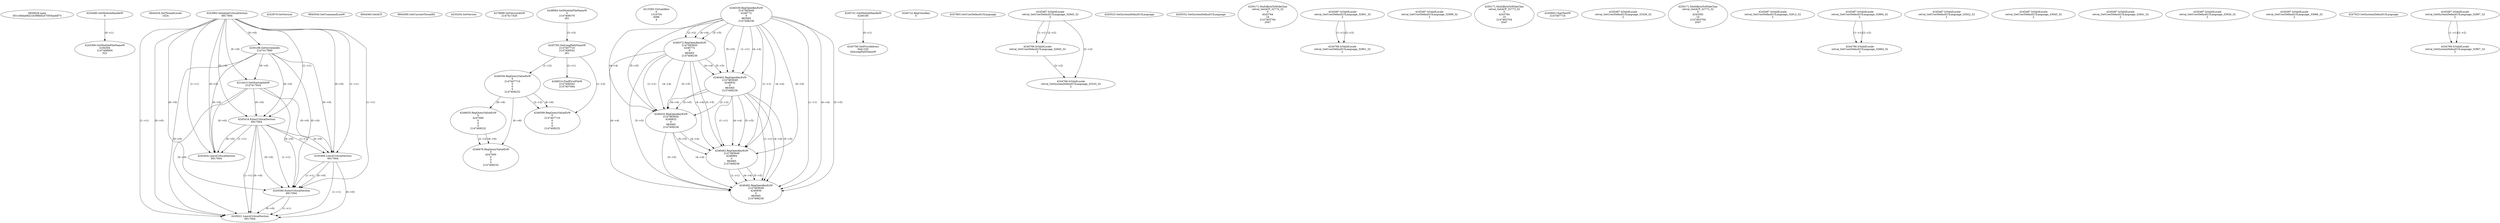 // Global SCDG with merge call
digraph {
	0 [label="6850628.main
001c49dae8d21b398b9247593baddf73"]
	1 [label="4254480.GetModuleHandleW
0"]
	2 [label="6844434.SetThreadLocale
1024"]
	3 [label="4243965.InitializeCriticalSection
6917004"]
	4 [label="4243979.GetVersion
"]
	5 [label="4250188.GetSystemInfo
2147417660"]
	3 -> 5 [label="(0-->0)"]
	6 [label="6844540.GetCommandLineW
"]
	7 [label="4214413.GetStartupInfoW
2147417624"]
	3 -> 7 [label="(0-->0)"]
	5 -> 7 [label="(0-->0)"]
	8 [label="6844560.GetACP
"]
	9 [label="6844580.GetCurrentThreadId
"]
	10 [label="4250204.GetVersion
"]
	11 [label="4276690.GetVersionExW
2147417420"]
	12 [label="4243306.GetModuleFileNameW
4194304
2147408904
522"]
	1 -> 12 [label="(0-->1)"]
	13 [label="4248064.GetModuleFileNameW
0
2147408370
261"]
	14 [label="4215383.VirtualAlloc
0
1310704
4096
4"]
	15 [label="4246338.RegOpenKeyExW
2147483649
4246772
0
983065
2147408236"]
	16 [label="4246372.RegOpenKeyExW
2147483650
4246772
0
983065
2147408236"]
	15 -> 16 [label="(2-->2)"]
	15 -> 16 [label="(4-->4)"]
	15 -> 16 [label="(5-->5)"]
	17 [label="4245741.GetModuleHandleW
4246160"]
	18 [label="4245758.GetProcAddress
9441320
GetLongPathNameW"]
	17 -> 18 [label="(0-->1)"]
	19 [label="4245785.GetLongPathNameW
2147407710
2147406542
261"]
	13 -> 19 [label="(3-->3)"]
	20 [label="4246556.RegQueryValueExW
0
2147407710
0
0
0
2147408232"]
	19 -> 20 [label="(1-->2)"]
	21 [label="4246635.RegQueryValueExW
0
4247000
0
0
0
2147408232"]
	20 -> 21 [label="(6-->6)"]
	22 [label="4246722.RegCloseKey
0"]
	23 [label="4247883.GetUserDefaultUILanguage
"]
	24 [label="4245418.EnterCriticalSection
6917004"]
	3 -> 24 [label="(1-->1)"]
	3 -> 24 [label="(0-->0)"]
	5 -> 24 [label="(0-->0)"]
	7 -> 24 [label="(0-->0)"]
	25 [label="4245469.LeaveCriticalSection
6917004"]
	3 -> 25 [label="(1-->1)"]
	24 -> 25 [label="(1-->1)"]
	3 -> 25 [label="(0-->0)"]
	5 -> 25 [label="(0-->0)"]
	7 -> 25 [label="(0-->0)"]
	24 -> 25 [label="(0-->0)"]
	26 [label="4245487.IsValidLocale
retval_GetUserDefaultUILanguage_32845_32
2"]
	27 [label="4244766.IsValidLocale
retval_GetUserDefaultUILanguage_32845_32
2"]
	26 -> 27 [label="(1-->1)"]
	26 -> 27 [label="(2-->2)"]
	28 [label="4245525.GetSystemDefaultUILanguage
"]
	29 [label="4245552.GetSystemDefaultUILanguage
"]
	30 [label="4250171.MultiByteToWideChar
retval_GetACP_32774_32
0
4243764
16
2147403704
2047"]
	31 [label="4246676.RegQueryValueExW
0
4247000
0
0
0
2147408232"]
	21 -> 31 [label="(2-->2)"]
	20 -> 31 [label="(6-->6)"]
	21 -> 31 [label="(6-->6)"]
	32 [label="4245487.IsValidLocale
retval_GetUserDefaultUILanguage_32901_32
2"]
	33 [label="4244766.IsValidLocale
retval_GetUserDefaultUILanguage_32901_32
2"]
	32 -> 33 [label="(1-->1)"]
	32 -> 33 [label="(2-->2)"]
	34 [label="4245580.EnterCriticalSection
6917004"]
	3 -> 34 [label="(1-->1)"]
	24 -> 34 [label="(1-->1)"]
	25 -> 34 [label="(1-->1)"]
	3 -> 34 [label="(0-->0)"]
	5 -> 34 [label="(0-->0)"]
	7 -> 34 [label="(0-->0)"]
	24 -> 34 [label="(0-->0)"]
	25 -> 34 [label="(0-->0)"]
	35 [label="4245621.LeaveCriticalSection
6917004"]
	3 -> 35 [label="(1-->1)"]
	24 -> 35 [label="(1-->1)"]
	25 -> 35 [label="(1-->1)"]
	34 -> 35 [label="(1-->1)"]
	3 -> 35 [label="(0-->0)"]
	5 -> 35 [label="(0-->0)"]
	7 -> 35 [label="(0-->0)"]
	24 -> 35 [label="(0-->0)"]
	25 -> 35 [label="(0-->0)"]
	34 -> 35 [label="(0-->0)"]
	36 [label="4244766.IsValidLocale
retval_GetSystemDefaultUILanguage_33333_32
2"]
	26 -> 36 [label="(2-->2)"]
	27 -> 36 [label="(2-->2)"]
	37 [label="4245487.IsValidLocale
retval_GetUserDefaultUILanguage_32999_32
2"]
	38 [label="4250171.MultiByteToWideChar
retval_GetACP_32773_32
0
4243784
10
2147403704
2047"]
	39 [label="4246402.RegOpenKeyExW
2147483649
4246832
0
983065
2147408236"]
	15 -> 39 [label="(1-->1)"]
	15 -> 39 [label="(4-->4)"]
	16 -> 39 [label="(4-->4)"]
	15 -> 39 [label="(5-->5)"]
	16 -> 39 [label="(5-->5)"]
	40 [label="4246432.RegOpenKeyExW
2147483650
4246832
0
983065
2147408236"]
	16 -> 40 [label="(1-->1)"]
	39 -> 40 [label="(2-->2)"]
	15 -> 40 [label="(4-->4)"]
	16 -> 40 [label="(4-->4)"]
	39 -> 40 [label="(4-->4)"]
	15 -> 40 [label="(5-->5)"]
	16 -> 40 [label="(5-->5)"]
	39 -> 40 [label="(5-->5)"]
	41 [label="4246462.RegOpenKeyExW
2147483649
4246884
0
983065
2147408236"]
	15 -> 41 [label="(1-->1)"]
	39 -> 41 [label="(1-->1)"]
	15 -> 41 [label="(4-->4)"]
	16 -> 41 [label="(4-->4)"]
	39 -> 41 [label="(4-->4)"]
	40 -> 41 [label="(4-->4)"]
	15 -> 41 [label="(5-->5)"]
	16 -> 41 [label="(5-->5)"]
	39 -> 41 [label="(5-->5)"]
	40 -> 41 [label="(5-->5)"]
	42 [label="4246492.RegOpenKeyExW
2147483649
4246936
0
983065
2147408236"]
	15 -> 42 [label="(1-->1)"]
	39 -> 42 [label="(1-->1)"]
	41 -> 42 [label="(1-->1)"]
	15 -> 42 [label="(4-->4)"]
	16 -> 42 [label="(4-->4)"]
	39 -> 42 [label="(4-->4)"]
	40 -> 42 [label="(4-->4)"]
	41 -> 42 [label="(4-->4)"]
	15 -> 42 [label="(5-->5)"]
	16 -> 42 [label="(5-->5)"]
	39 -> 42 [label="(5-->5)"]
	40 -> 42 [label="(5-->5)"]
	41 -> 42 [label="(5-->5)"]
	43 [label="4245683.CharNextW
2147407716"]
	44 [label="4246014.FindFirstFileW
2147406542
2147407064"]
	19 -> 44 [label="(2-->1)"]
	45 [label="4245487.IsValidLocale
retval_GetUserDefaultUILanguage_33326_32
2"]
	46 [label="4250171.MultiByteToWideChar
retval_GetACP_32773_32
0
4243592
10
2147403704
2047"]
	47 [label="4245487.IsValidLocale
retval_GetUserDefaultUILanguage_32912_32
2"]
	48 [label="4245487.IsValidLocale
retval_GetUserDefaultUILanguage_32864_32
2"]
	49 [label="4246599.RegQueryValueExW
0
2147407710
0
0
0
2147408232"]
	19 -> 49 [label="(1-->2)"]
	20 -> 49 [label="(2-->2)"]
	20 -> 49 [label="(6-->6)"]
	50 [label="4245487.IsValidLocale
retval_GetUserDefaultUILanguage_32922_32
2"]
	51 [label="4245487.IsValidLocale
retval_GetUserDefaultUILanguage_33045_32
2"]
	52 [label="4245487.IsValidLocale
retval_GetUserDefaultUILanguage_32941_32
2"]
	53 [label="4245487.IsValidLocale
retval_GetUserDefaultUILanguage_33020_32
2"]
	54 [label="4245487.IsValidLocale
retval_GetUserDefaultUILanguage_33066_32
2"]
	55 [label="4245454.LeaveCriticalSection
6917004"]
	3 -> 55 [label="(1-->1)"]
	24 -> 55 [label="(1-->1)"]
	3 -> 55 [label="(0-->0)"]
	5 -> 55 [label="(0-->0)"]
	7 -> 55 [label="(0-->0)"]
	24 -> 55 [label="(0-->0)"]
	56 [label="4247923.GetSystemDefaultUILanguage
"]
	57 [label="4245487.IsValidLocale
retval_GetSystemDefaultUILanguage_32967_32
2"]
	58 [label="4244766.IsValidLocale
retval_GetSystemDefaultUILanguage_32967_32
2"]
	57 -> 58 [label="(1-->1)"]
	57 -> 58 [label="(2-->2)"]
	59 [label="4244766.IsValidLocale
retval_GetUserDefaultUILanguage_32864_32
2"]
	48 -> 59 [label="(1-->1)"]
	48 -> 59 [label="(2-->2)"]
}
